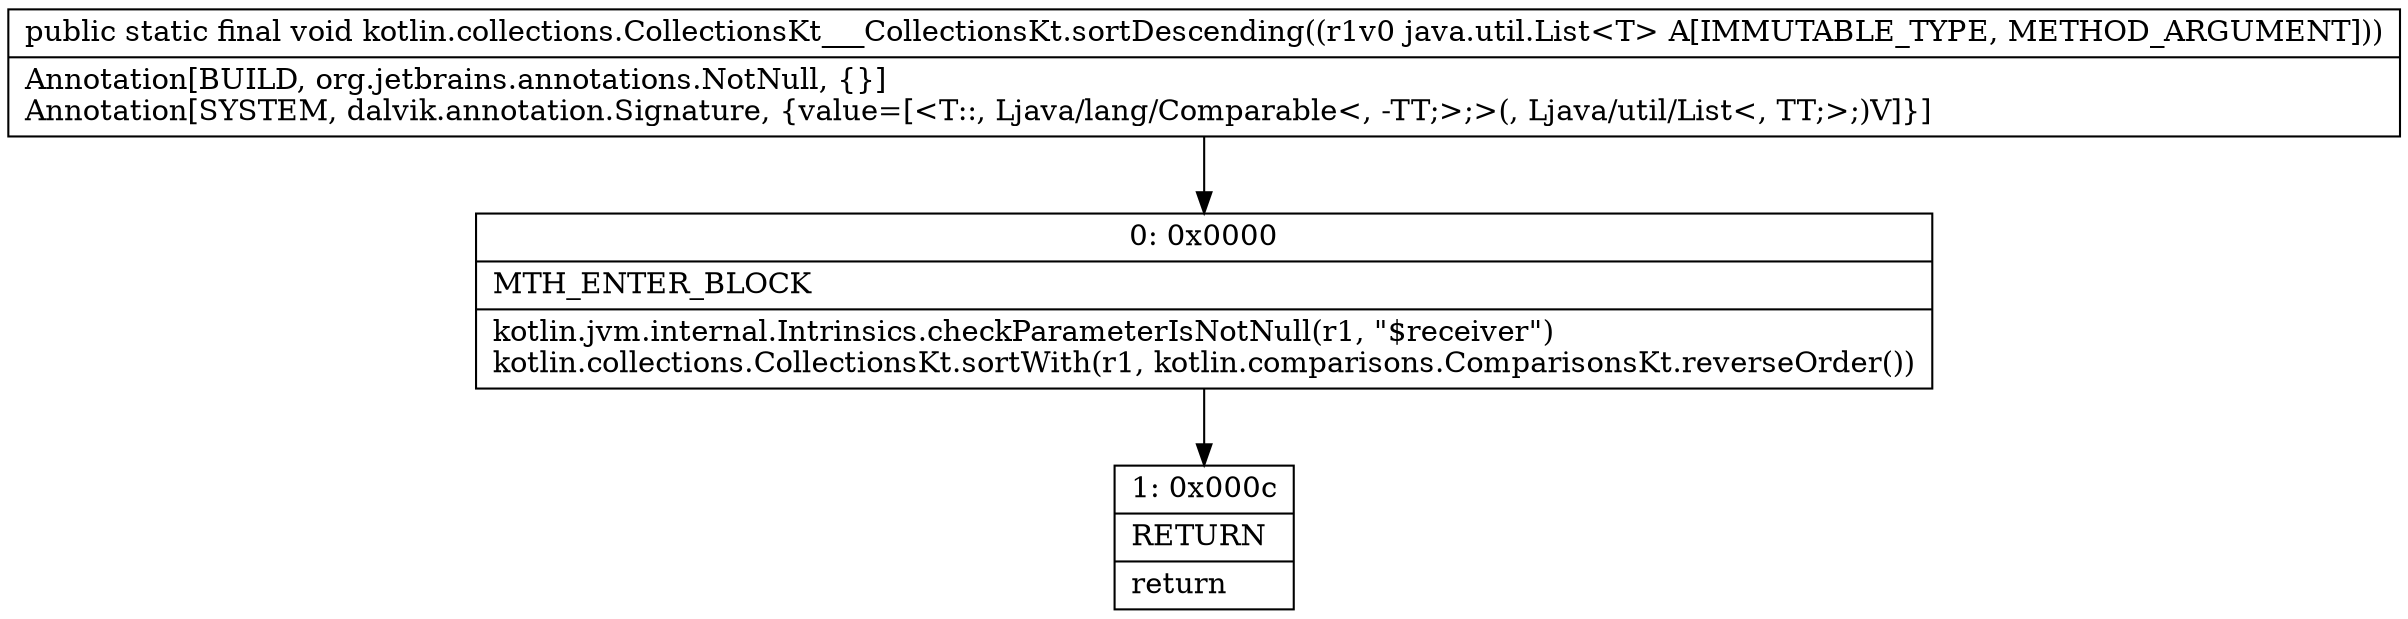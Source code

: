 digraph "CFG forkotlin.collections.CollectionsKt___CollectionsKt.sortDescending(Ljava\/util\/List;)V" {
Node_0 [shape=record,label="{0\:\ 0x0000|MTH_ENTER_BLOCK\l|kotlin.jvm.internal.Intrinsics.checkParameterIsNotNull(r1, \"$receiver\")\lkotlin.collections.CollectionsKt.sortWith(r1, kotlin.comparisons.ComparisonsKt.reverseOrder())\l}"];
Node_1 [shape=record,label="{1\:\ 0x000c|RETURN\l|return\l}"];
MethodNode[shape=record,label="{public static final void kotlin.collections.CollectionsKt___CollectionsKt.sortDescending((r1v0 java.util.List\<T\> A[IMMUTABLE_TYPE, METHOD_ARGUMENT]))  | Annotation[BUILD, org.jetbrains.annotations.NotNull, \{\}]\lAnnotation[SYSTEM, dalvik.annotation.Signature, \{value=[\<T::, Ljava\/lang\/Comparable\<, \-TT;\>;\>(, Ljava\/util\/List\<, TT;\>;)V]\}]\l}"];
MethodNode -> Node_0;
Node_0 -> Node_1;
}

